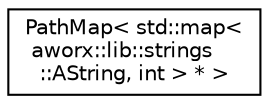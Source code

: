 digraph "Graphical Class Hierarchy"
{
  edge [fontname="Helvetica",fontsize="10",labelfontname="Helvetica",labelfontsize="10"];
  node [fontname="Helvetica",fontsize="10",shape=record];
  rankdir="LR";
  Node1 [label="PathMap\< std::map\<\l aworx::lib::strings\l::AString, int \> * \>",height=0.2,width=0.4,color="black", fillcolor="white", style="filled",URL="$classaworx_1_1lib_1_1containers_1_1PathMap.html"];
}
